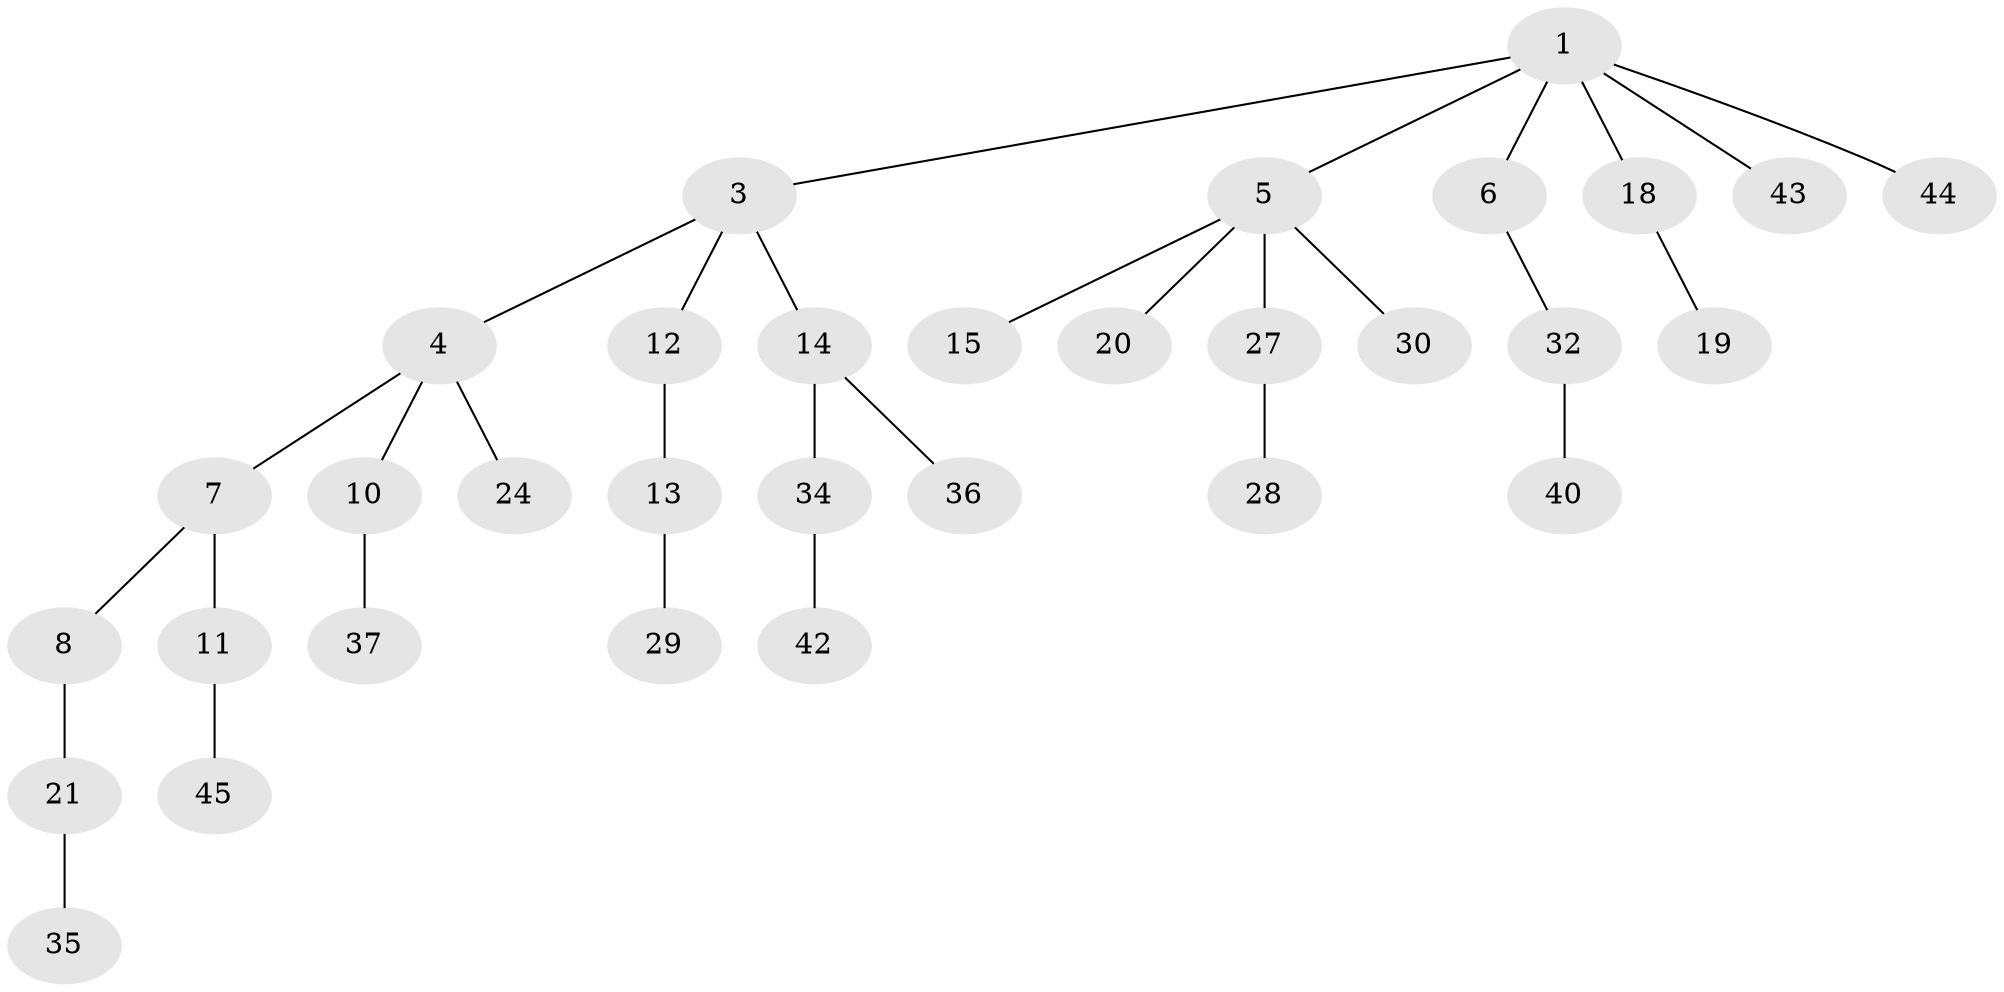 // Generated by graph-tools (version 1.1) at 2025/24/03/03/25 07:24:05]
// undirected, 32 vertices, 31 edges
graph export_dot {
graph [start="1"]
  node [color=gray90,style=filled];
  1 [super="+2"];
  3 [super="+9"];
  4 [super="+17"];
  5 [super="+50"];
  6;
  7 [super="+16"];
  8;
  10 [super="+25"];
  11 [super="+26"];
  12 [super="+48"];
  13 [super="+49"];
  14 [super="+22"];
  15;
  18;
  19 [super="+23"];
  20 [super="+46"];
  21 [super="+31"];
  24;
  27 [super="+39"];
  28 [super="+51"];
  29;
  30;
  32 [super="+33"];
  34 [super="+38"];
  35;
  36;
  37 [super="+47"];
  40 [super="+41"];
  42;
  43;
  44;
  45;
  1 -- 18;
  1 -- 3;
  1 -- 5;
  1 -- 6;
  1 -- 43;
  1 -- 44;
  3 -- 4;
  3 -- 12;
  3 -- 14;
  4 -- 7;
  4 -- 10;
  4 -- 24;
  5 -- 15;
  5 -- 20;
  5 -- 27;
  5 -- 30;
  6 -- 32;
  7 -- 8;
  7 -- 11;
  8 -- 21;
  10 -- 37;
  11 -- 45;
  12 -- 13;
  13 -- 29;
  14 -- 36;
  14 -- 34;
  18 -- 19;
  21 -- 35;
  27 -- 28;
  32 -- 40;
  34 -- 42;
}
